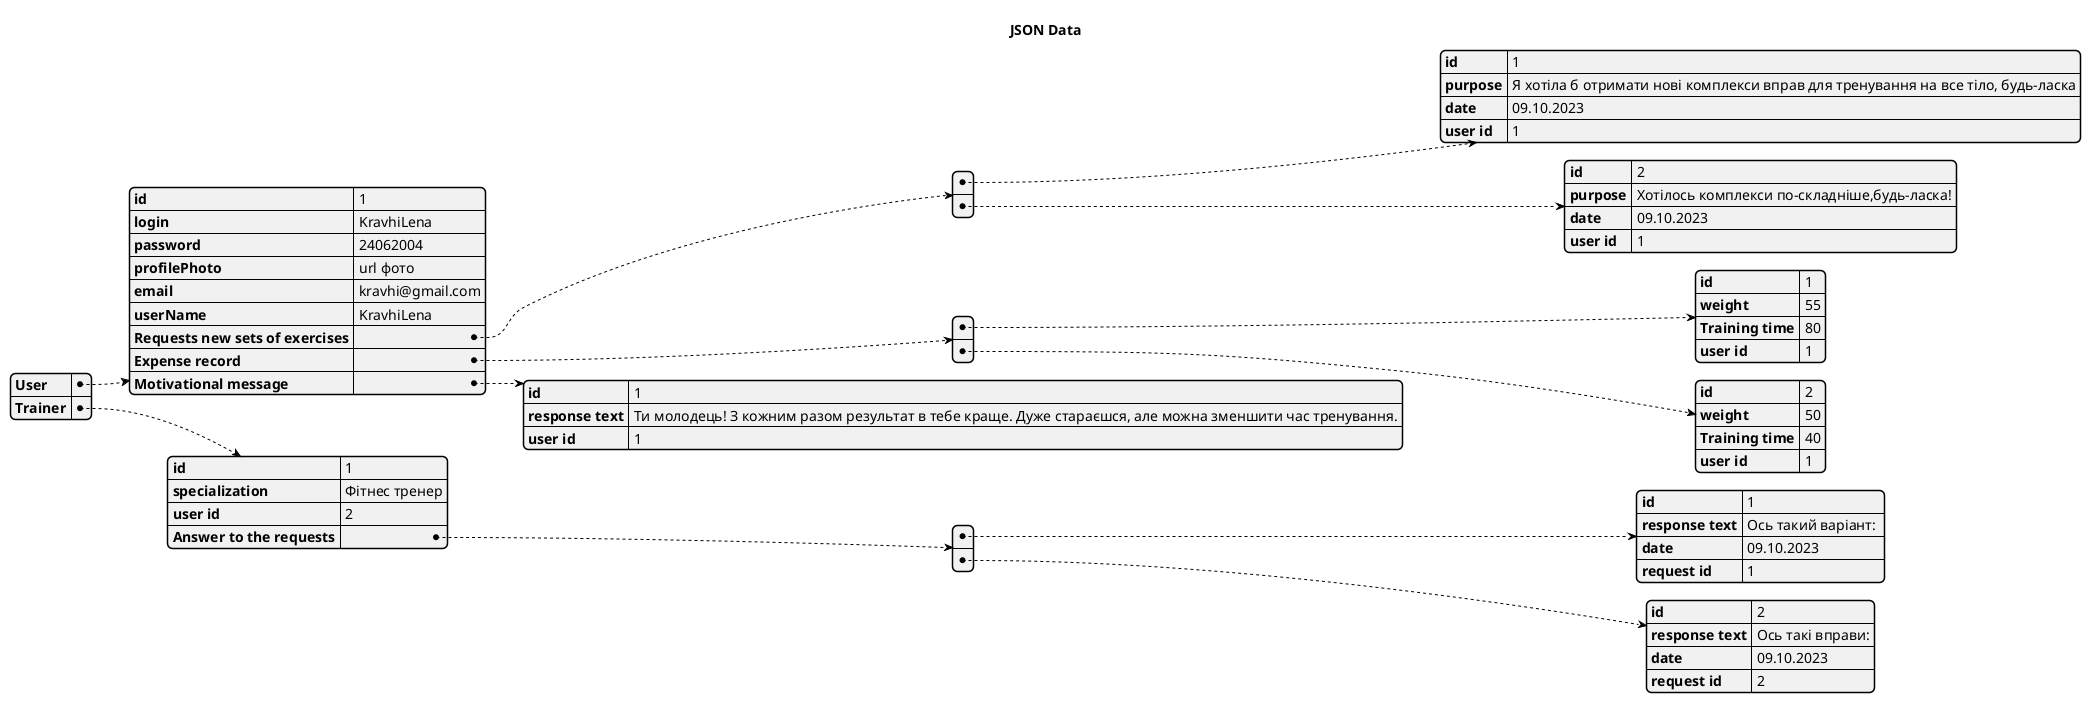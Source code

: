 @startjson
  title JSON Data
{
  "User": {
    "id": "1",
    "login": "KravhiLena",
    "password": "24062004",
    "profilePhoto": "url фото",
    "email": "kravhi@gmail.com",
    "userName": "KravhiLena",
    "Requests new sets of exercises": [
      {
        "id": "1",
        "purpose": "Я хотіла б отримати нові комплекси вправ для тренування на все тіло, будь-ласка",
        "date": "09.10.2023",
        "user id": "1"
      },
      {
        "id": "2",
        "purpose": "Хотілось комплекси по-складніше,будь-ласка!",
        "date": "09.10.2023",
        "user id": "1"
      }
    ],
    "Expense record": [
      {
        "id": "1",
        "weight": "55",
        "Training time": "80",
        "user id": "1"
      },
      {
        "id": "2",
        "weight": "50",
        "Training time": "40",
        "user id": "1"
      }
    ],
    "Motivational message": {
      "id": "1",
      "response text": "Ти молодець! З кожним разом результат в тебе краще. Дуже стараєшся, але можна зменшити час тренування.",
      "user id": "1"
    }
  },
  "Trainer": {
    "id": "1",
    "specialization": "Фітнес тренер",
    "user id": "2",
    "Answer to the requests": [
      {
        "id": "1",
        "response text": "Ось такий варіант: ",
        "date": "09.10.2023",
        "request id": 1
      },
      {
        "id": "2",
        "response text": "Ось такі вправи:",
        "date": "09.10.2023",
        "request id": 2
      }
    ]
  }
}
@endjson
